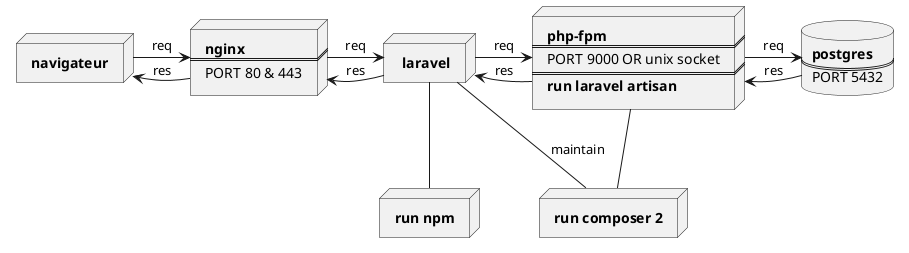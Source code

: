 @startuml archi


node client [
<b>navigateur
]

node server [
<b>nginx
====
PORT 80 & 443
]

node phpserver [
<b>php-fpm
====
PORT 9000 OR unix socket
====
<b>run laravel artisan
]

database pgsql [
<b>postgres
====
PORT 5432
]

node laravel [
    <b> laravel
]

node npm [
<b>run npm
]

node composer [
<b>run composer 2
]


client <- server : res
client -> server : req
server -> laravel : req
server <- laravel : res
laravel -> phpserver : req
laravel <- phpserver : res
phpserver -> pgsql : req
phpserver <- pgsql : res
phpserver -- composer
composer -- laravel : maintain
laravel -- npm

@enduml